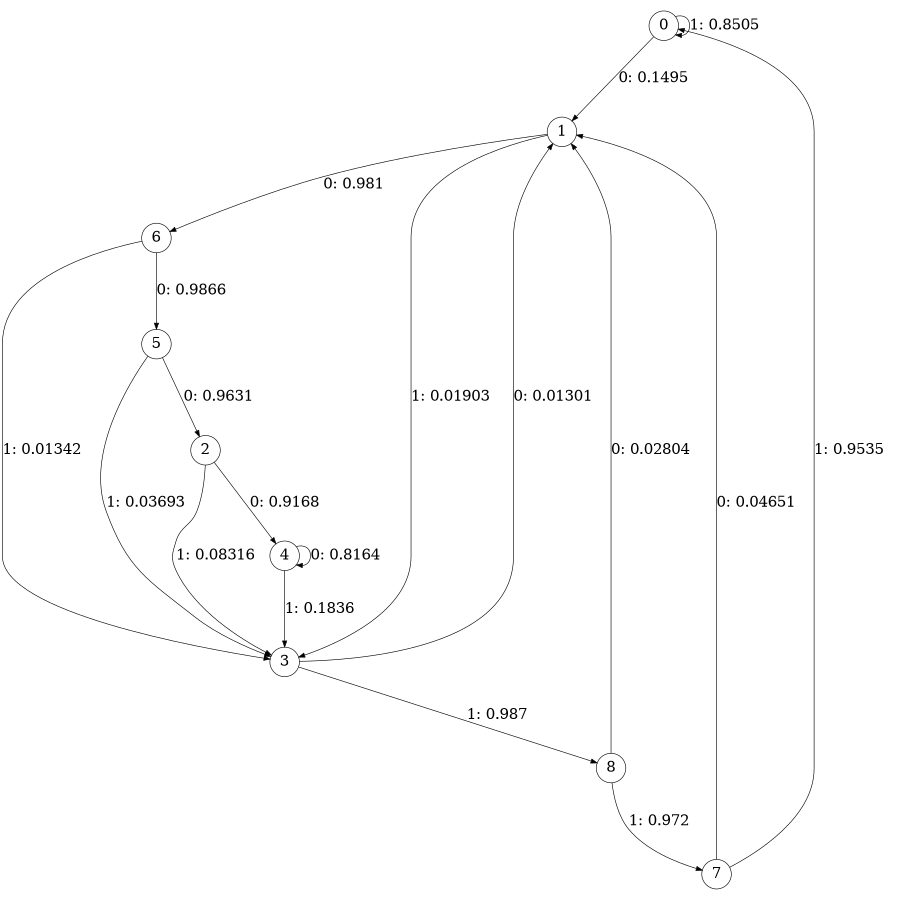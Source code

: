 digraph "ch4_random_short_L6" {
size = "6,8.5";
ratio = "fill";
node [shape = circle];
node [fontsize = 24];
edge [fontsize = 24];
0 -> 1 [label = "0: 0.1495   "];
0 -> 0 [label = "1: 0.8505   "];
1 -> 6 [label = "0: 0.981    "];
1 -> 3 [label = "1: 0.01903  "];
2 -> 4 [label = "0: 0.9168   "];
2 -> 3 [label = "1: 0.08316  "];
3 -> 1 [label = "0: 0.01301  "];
3 -> 8 [label = "1: 0.987    "];
4 -> 4 [label = "0: 0.8164   "];
4 -> 3 [label = "1: 0.1836   "];
5 -> 2 [label = "0: 0.9631   "];
5 -> 3 [label = "1: 0.03693  "];
6 -> 5 [label = "0: 0.9866   "];
6 -> 3 [label = "1: 0.01342  "];
7 -> 1 [label = "0: 0.04651  "];
7 -> 0 [label = "1: 0.9535   "];
8 -> 1 [label = "0: 0.02804  "];
8 -> 7 [label = "1: 0.972    "];
}